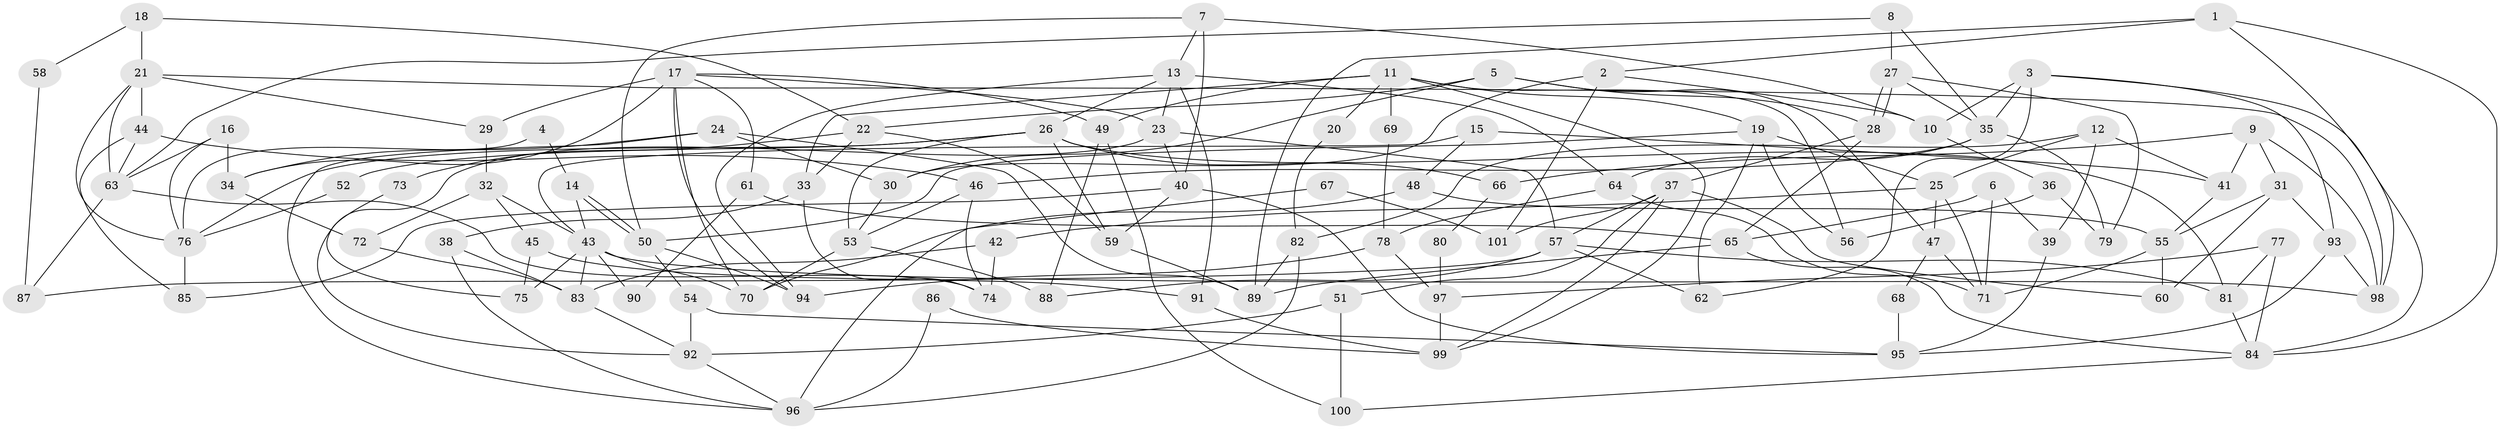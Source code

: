 // Generated by graph-tools (version 1.1) at 2025/14/03/09/25 04:14:56]
// undirected, 101 vertices, 202 edges
graph export_dot {
graph [start="1"]
  node [color=gray90,style=filled];
  1;
  2;
  3;
  4;
  5;
  6;
  7;
  8;
  9;
  10;
  11;
  12;
  13;
  14;
  15;
  16;
  17;
  18;
  19;
  20;
  21;
  22;
  23;
  24;
  25;
  26;
  27;
  28;
  29;
  30;
  31;
  32;
  33;
  34;
  35;
  36;
  37;
  38;
  39;
  40;
  41;
  42;
  43;
  44;
  45;
  46;
  47;
  48;
  49;
  50;
  51;
  52;
  53;
  54;
  55;
  56;
  57;
  58;
  59;
  60;
  61;
  62;
  63;
  64;
  65;
  66;
  67;
  68;
  69;
  70;
  71;
  72;
  73;
  74;
  75;
  76;
  77;
  78;
  79;
  80;
  81;
  82;
  83;
  84;
  85;
  86;
  87;
  88;
  89;
  90;
  91;
  92;
  93;
  94;
  95;
  96;
  97;
  98;
  99;
  100;
  101;
  1 -- 98;
  1 -- 84;
  1 -- 2;
  1 -- 89;
  2 -- 10;
  2 -- 30;
  2 -- 101;
  3 -- 84;
  3 -- 62;
  3 -- 10;
  3 -- 35;
  3 -- 93;
  4 -- 14;
  4 -- 76;
  5 -- 30;
  5 -- 22;
  5 -- 28;
  5 -- 47;
  6 -- 65;
  6 -- 71;
  6 -- 39;
  7 -- 13;
  7 -- 50;
  7 -- 10;
  7 -- 40;
  8 -- 27;
  8 -- 35;
  8 -- 63;
  9 -- 41;
  9 -- 31;
  9 -- 66;
  9 -- 98;
  10 -- 36;
  11 -- 49;
  11 -- 19;
  11 -- 20;
  11 -- 33;
  11 -- 56;
  11 -- 69;
  11 -- 99;
  12 -- 41;
  12 -- 25;
  12 -- 39;
  12 -- 82;
  13 -- 23;
  13 -- 94;
  13 -- 26;
  13 -- 64;
  13 -- 91;
  14 -- 50;
  14 -- 50;
  14 -- 43;
  15 -- 43;
  15 -- 48;
  15 -- 41;
  16 -- 63;
  16 -- 76;
  16 -- 34;
  17 -- 29;
  17 -- 70;
  17 -- 23;
  17 -- 34;
  17 -- 49;
  17 -- 61;
  17 -- 94;
  18 -- 22;
  18 -- 21;
  18 -- 58;
  19 -- 25;
  19 -- 50;
  19 -- 56;
  19 -- 62;
  20 -- 82;
  21 -- 76;
  21 -- 98;
  21 -- 29;
  21 -- 44;
  21 -- 63;
  22 -- 33;
  22 -- 59;
  22 -- 73;
  23 -- 57;
  23 -- 40;
  23 -- 92;
  24 -- 30;
  24 -- 34;
  24 -- 89;
  24 -- 96;
  25 -- 71;
  25 -- 42;
  25 -- 47;
  26 -- 59;
  26 -- 52;
  26 -- 53;
  26 -- 66;
  26 -- 76;
  26 -- 81;
  27 -- 79;
  27 -- 28;
  27 -- 28;
  27 -- 35;
  28 -- 37;
  28 -- 65;
  29 -- 32;
  30 -- 53;
  31 -- 60;
  31 -- 93;
  31 -- 55;
  32 -- 72;
  32 -- 43;
  32 -- 45;
  33 -- 74;
  33 -- 38;
  34 -- 72;
  35 -- 46;
  35 -- 64;
  35 -- 79;
  36 -- 56;
  36 -- 79;
  37 -- 57;
  37 -- 51;
  37 -- 60;
  37 -- 99;
  37 -- 101;
  38 -- 96;
  38 -- 83;
  39 -- 95;
  40 -- 59;
  40 -- 85;
  40 -- 95;
  41 -- 55;
  42 -- 74;
  42 -- 83;
  43 -- 98;
  43 -- 83;
  43 -- 70;
  43 -- 75;
  43 -- 90;
  44 -- 63;
  44 -- 46;
  44 -- 85;
  45 -- 91;
  45 -- 75;
  46 -- 53;
  46 -- 74;
  47 -- 68;
  47 -- 71;
  48 -- 70;
  48 -- 55;
  49 -- 100;
  49 -- 88;
  50 -- 54;
  50 -- 94;
  51 -- 92;
  51 -- 100;
  52 -- 76;
  53 -- 70;
  53 -- 88;
  54 -- 95;
  54 -- 92;
  55 -- 71;
  55 -- 60;
  57 -- 81;
  57 -- 88;
  57 -- 62;
  57 -- 87;
  58 -- 87;
  59 -- 89;
  61 -- 65;
  61 -- 90;
  63 -- 74;
  63 -- 87;
  64 -- 71;
  64 -- 78;
  65 -- 89;
  65 -- 84;
  66 -- 80;
  67 -- 101;
  67 -- 96;
  68 -- 95;
  69 -- 78;
  72 -- 83;
  73 -- 75;
  76 -- 85;
  77 -- 84;
  77 -- 97;
  77 -- 81;
  78 -- 94;
  78 -- 97;
  80 -- 97;
  81 -- 84;
  82 -- 89;
  82 -- 96;
  83 -- 92;
  84 -- 100;
  86 -- 99;
  86 -- 96;
  91 -- 99;
  92 -- 96;
  93 -- 95;
  93 -- 98;
  97 -- 99;
}

